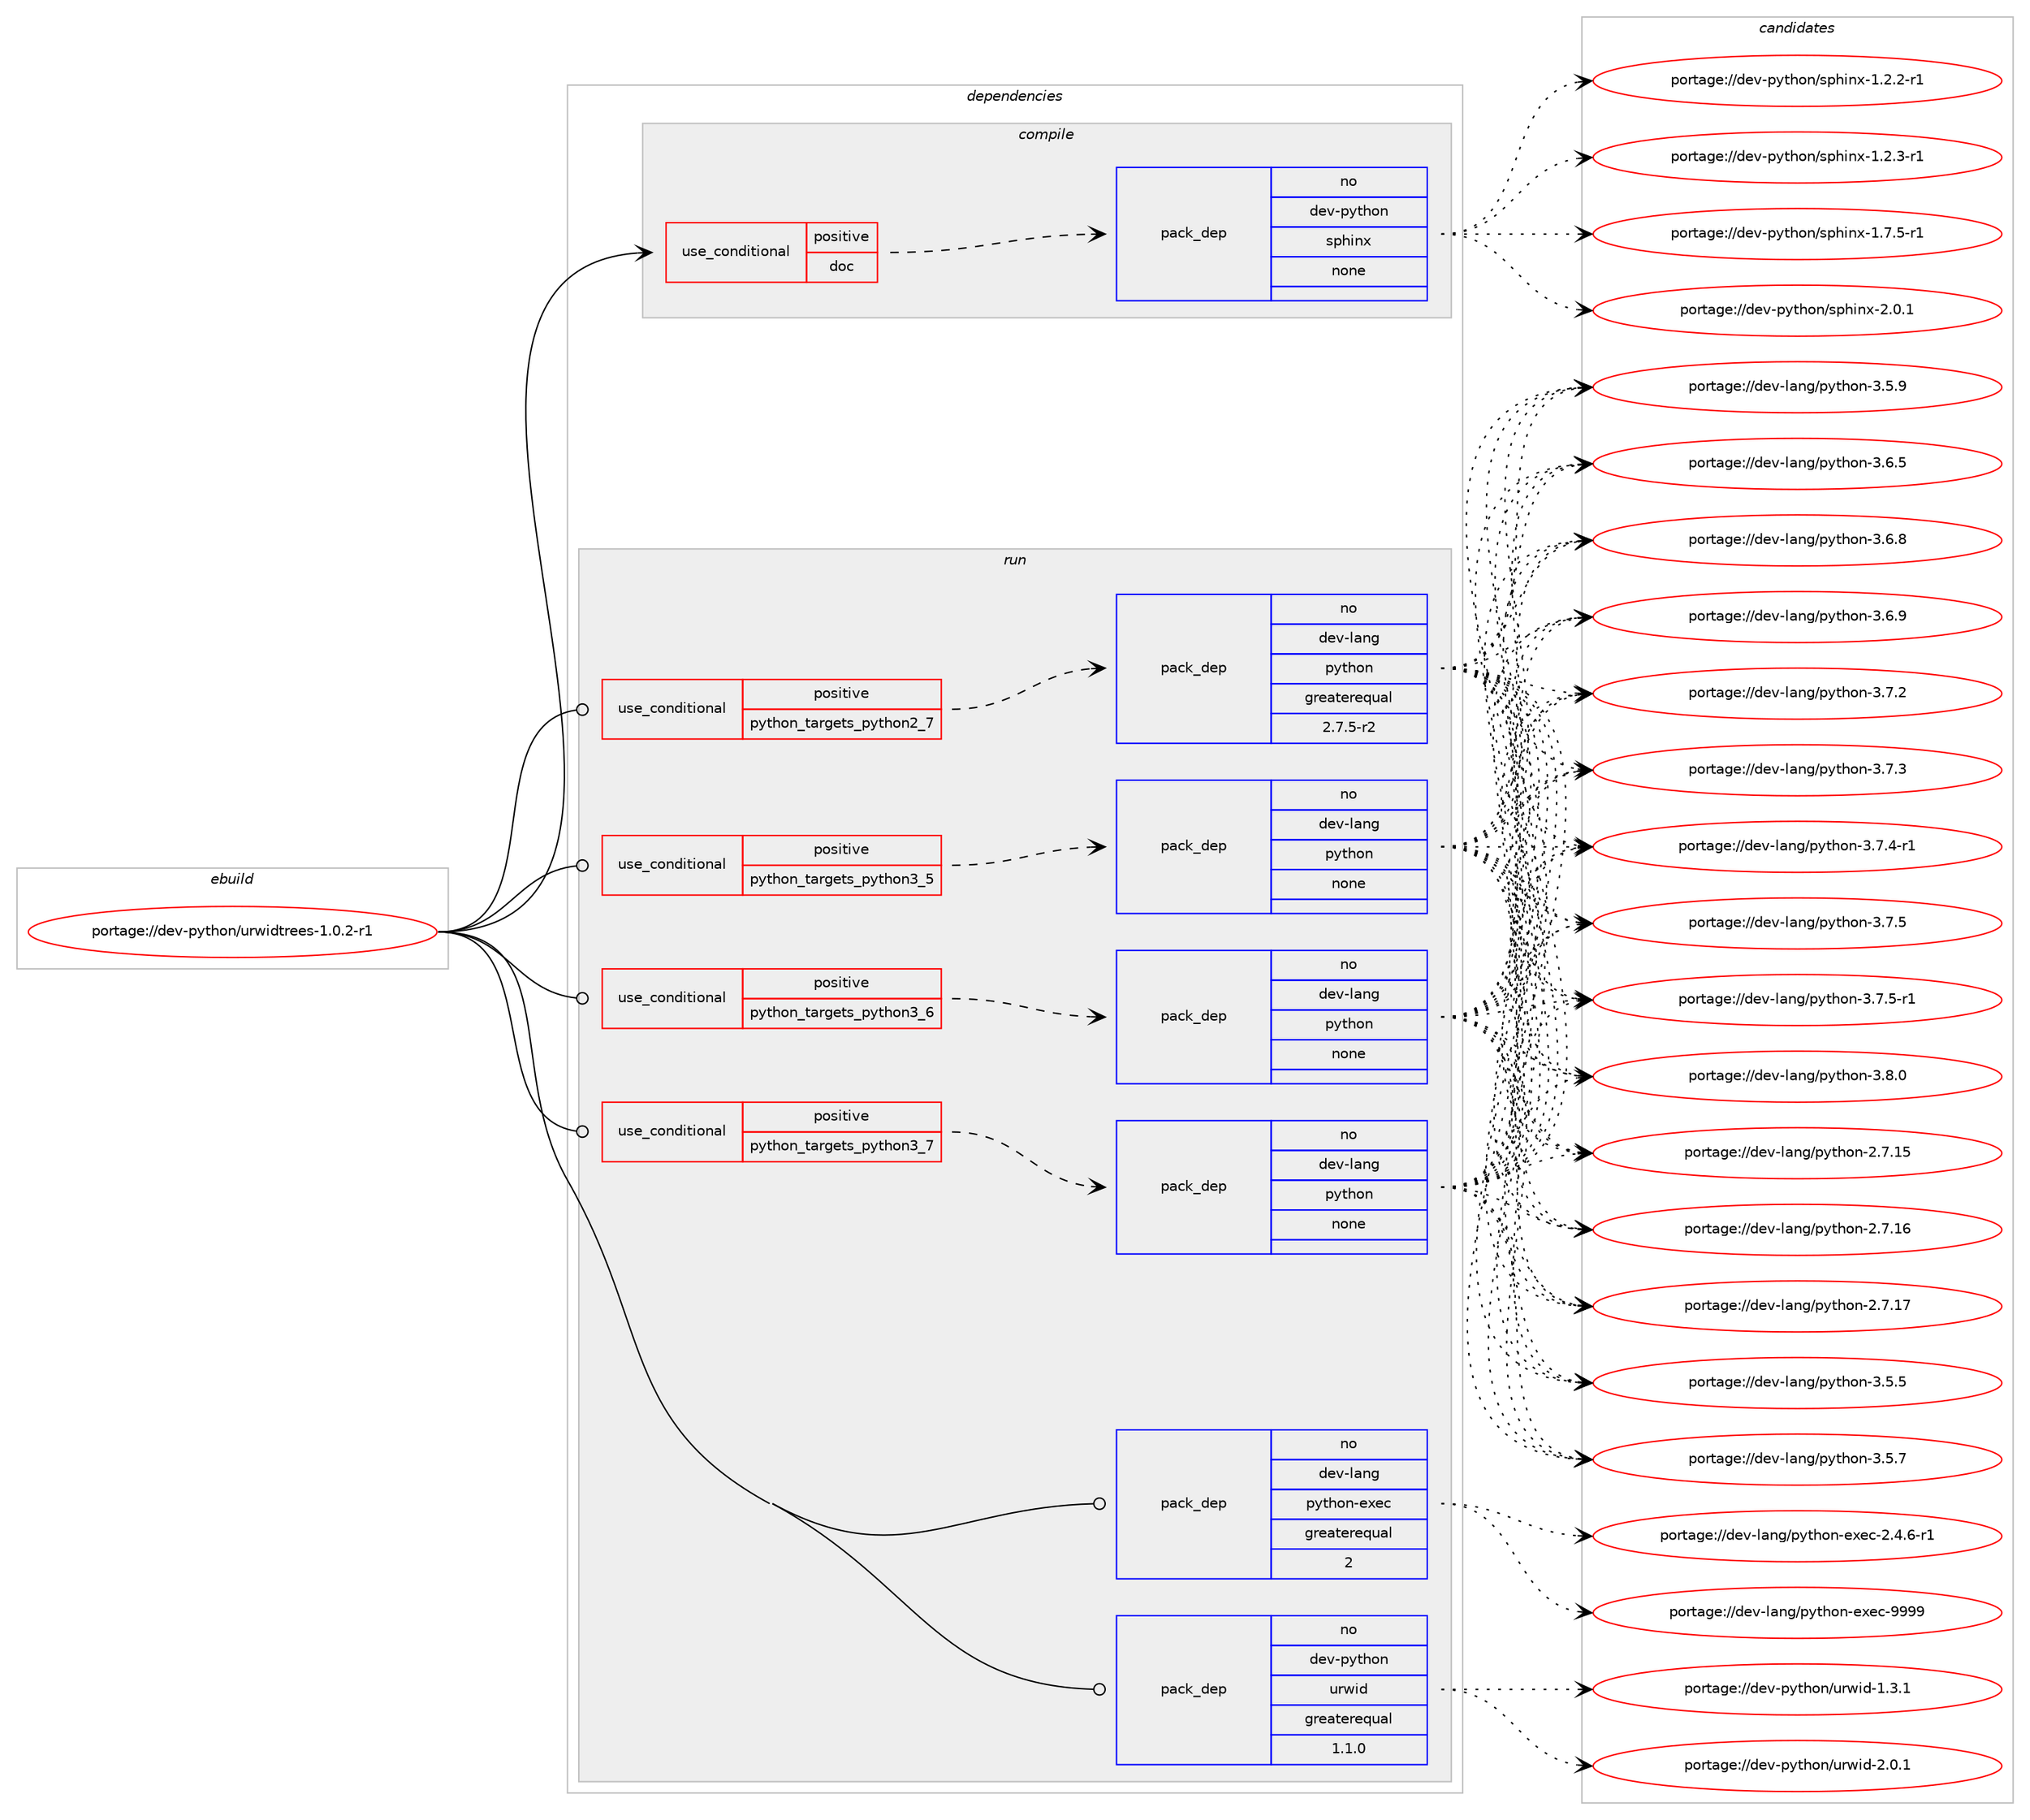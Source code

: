 digraph prolog {

# *************
# Graph options
# *************

newrank=true;
concentrate=true;
compound=true;
graph [rankdir=LR,fontname=Helvetica,fontsize=10,ranksep=1.5];#, ranksep=2.5, nodesep=0.2];
edge  [arrowhead=vee];
node  [fontname=Helvetica,fontsize=10];

# **********
# The ebuild
# **********

subgraph cluster_leftcol {
color=gray;
rank=same;
label=<<i>ebuild</i>>;
id [label="portage://dev-python/urwidtrees-1.0.2-r1", color=red, width=4, href="../dev-python/urwidtrees-1.0.2-r1.svg"];
}

# ****************
# The dependencies
# ****************

subgraph cluster_midcol {
color=gray;
label=<<i>dependencies</i>>;
subgraph cluster_compile {
fillcolor="#eeeeee";
style=filled;
label=<<i>compile</i>>;
subgraph cond40304 {
dependency177544 [label=<<TABLE BORDER="0" CELLBORDER="1" CELLSPACING="0" CELLPADDING="4"><TR><TD ROWSPAN="3" CELLPADDING="10">use_conditional</TD></TR><TR><TD>positive</TD></TR><TR><TD>doc</TD></TR></TABLE>>, shape=none, color=red];
subgraph pack133830 {
dependency177545 [label=<<TABLE BORDER="0" CELLBORDER="1" CELLSPACING="0" CELLPADDING="4" WIDTH="220"><TR><TD ROWSPAN="6" CELLPADDING="30">pack_dep</TD></TR><TR><TD WIDTH="110">no</TD></TR><TR><TD>dev-python</TD></TR><TR><TD>sphinx</TD></TR><TR><TD>none</TD></TR><TR><TD></TD></TR></TABLE>>, shape=none, color=blue];
}
dependency177544:e -> dependency177545:w [weight=20,style="dashed",arrowhead="vee"];
}
id:e -> dependency177544:w [weight=20,style="solid",arrowhead="vee"];
}
subgraph cluster_compileandrun {
fillcolor="#eeeeee";
style=filled;
label=<<i>compile and run</i>>;
}
subgraph cluster_run {
fillcolor="#eeeeee";
style=filled;
label=<<i>run</i>>;
subgraph cond40305 {
dependency177546 [label=<<TABLE BORDER="0" CELLBORDER="1" CELLSPACING="0" CELLPADDING="4"><TR><TD ROWSPAN="3" CELLPADDING="10">use_conditional</TD></TR><TR><TD>positive</TD></TR><TR><TD>python_targets_python2_7</TD></TR></TABLE>>, shape=none, color=red];
subgraph pack133831 {
dependency177547 [label=<<TABLE BORDER="0" CELLBORDER="1" CELLSPACING="0" CELLPADDING="4" WIDTH="220"><TR><TD ROWSPAN="6" CELLPADDING="30">pack_dep</TD></TR><TR><TD WIDTH="110">no</TD></TR><TR><TD>dev-lang</TD></TR><TR><TD>python</TD></TR><TR><TD>greaterequal</TD></TR><TR><TD>2.7.5-r2</TD></TR></TABLE>>, shape=none, color=blue];
}
dependency177546:e -> dependency177547:w [weight=20,style="dashed",arrowhead="vee"];
}
id:e -> dependency177546:w [weight=20,style="solid",arrowhead="odot"];
subgraph cond40306 {
dependency177548 [label=<<TABLE BORDER="0" CELLBORDER="1" CELLSPACING="0" CELLPADDING="4"><TR><TD ROWSPAN="3" CELLPADDING="10">use_conditional</TD></TR><TR><TD>positive</TD></TR><TR><TD>python_targets_python3_5</TD></TR></TABLE>>, shape=none, color=red];
subgraph pack133832 {
dependency177549 [label=<<TABLE BORDER="0" CELLBORDER="1" CELLSPACING="0" CELLPADDING="4" WIDTH="220"><TR><TD ROWSPAN="6" CELLPADDING="30">pack_dep</TD></TR><TR><TD WIDTH="110">no</TD></TR><TR><TD>dev-lang</TD></TR><TR><TD>python</TD></TR><TR><TD>none</TD></TR><TR><TD></TD></TR></TABLE>>, shape=none, color=blue];
}
dependency177548:e -> dependency177549:w [weight=20,style="dashed",arrowhead="vee"];
}
id:e -> dependency177548:w [weight=20,style="solid",arrowhead="odot"];
subgraph cond40307 {
dependency177550 [label=<<TABLE BORDER="0" CELLBORDER="1" CELLSPACING="0" CELLPADDING="4"><TR><TD ROWSPAN="3" CELLPADDING="10">use_conditional</TD></TR><TR><TD>positive</TD></TR><TR><TD>python_targets_python3_6</TD></TR></TABLE>>, shape=none, color=red];
subgraph pack133833 {
dependency177551 [label=<<TABLE BORDER="0" CELLBORDER="1" CELLSPACING="0" CELLPADDING="4" WIDTH="220"><TR><TD ROWSPAN="6" CELLPADDING="30">pack_dep</TD></TR><TR><TD WIDTH="110">no</TD></TR><TR><TD>dev-lang</TD></TR><TR><TD>python</TD></TR><TR><TD>none</TD></TR><TR><TD></TD></TR></TABLE>>, shape=none, color=blue];
}
dependency177550:e -> dependency177551:w [weight=20,style="dashed",arrowhead="vee"];
}
id:e -> dependency177550:w [weight=20,style="solid",arrowhead="odot"];
subgraph cond40308 {
dependency177552 [label=<<TABLE BORDER="0" CELLBORDER="1" CELLSPACING="0" CELLPADDING="4"><TR><TD ROWSPAN="3" CELLPADDING="10">use_conditional</TD></TR><TR><TD>positive</TD></TR><TR><TD>python_targets_python3_7</TD></TR></TABLE>>, shape=none, color=red];
subgraph pack133834 {
dependency177553 [label=<<TABLE BORDER="0" CELLBORDER="1" CELLSPACING="0" CELLPADDING="4" WIDTH="220"><TR><TD ROWSPAN="6" CELLPADDING="30">pack_dep</TD></TR><TR><TD WIDTH="110">no</TD></TR><TR><TD>dev-lang</TD></TR><TR><TD>python</TD></TR><TR><TD>none</TD></TR><TR><TD></TD></TR></TABLE>>, shape=none, color=blue];
}
dependency177552:e -> dependency177553:w [weight=20,style="dashed",arrowhead="vee"];
}
id:e -> dependency177552:w [weight=20,style="solid",arrowhead="odot"];
subgraph pack133835 {
dependency177554 [label=<<TABLE BORDER="0" CELLBORDER="1" CELLSPACING="0" CELLPADDING="4" WIDTH="220"><TR><TD ROWSPAN="6" CELLPADDING="30">pack_dep</TD></TR><TR><TD WIDTH="110">no</TD></TR><TR><TD>dev-lang</TD></TR><TR><TD>python-exec</TD></TR><TR><TD>greaterequal</TD></TR><TR><TD>2</TD></TR></TABLE>>, shape=none, color=blue];
}
id:e -> dependency177554:w [weight=20,style="solid",arrowhead="odot"];
subgraph pack133836 {
dependency177555 [label=<<TABLE BORDER="0" CELLBORDER="1" CELLSPACING="0" CELLPADDING="4" WIDTH="220"><TR><TD ROWSPAN="6" CELLPADDING="30">pack_dep</TD></TR><TR><TD WIDTH="110">no</TD></TR><TR><TD>dev-python</TD></TR><TR><TD>urwid</TD></TR><TR><TD>greaterequal</TD></TR><TR><TD>1.1.0</TD></TR></TABLE>>, shape=none, color=blue];
}
id:e -> dependency177555:w [weight=20,style="solid",arrowhead="odot"];
}
}

# **************
# The candidates
# **************

subgraph cluster_choices {
rank=same;
color=gray;
label=<<i>candidates</i>>;

subgraph choice133830 {
color=black;
nodesep=1;
choiceportage10010111845112121116104111110471151121041051101204549465046504511449 [label="portage://dev-python/sphinx-1.2.2-r1", color=red, width=4,href="../dev-python/sphinx-1.2.2-r1.svg"];
choiceportage10010111845112121116104111110471151121041051101204549465046514511449 [label="portage://dev-python/sphinx-1.2.3-r1", color=red, width=4,href="../dev-python/sphinx-1.2.3-r1.svg"];
choiceportage10010111845112121116104111110471151121041051101204549465546534511449 [label="portage://dev-python/sphinx-1.7.5-r1", color=red, width=4,href="../dev-python/sphinx-1.7.5-r1.svg"];
choiceportage1001011184511212111610411111047115112104105110120455046484649 [label="portage://dev-python/sphinx-2.0.1", color=red, width=4,href="../dev-python/sphinx-2.0.1.svg"];
dependency177545:e -> choiceportage10010111845112121116104111110471151121041051101204549465046504511449:w [style=dotted,weight="100"];
dependency177545:e -> choiceportage10010111845112121116104111110471151121041051101204549465046514511449:w [style=dotted,weight="100"];
dependency177545:e -> choiceportage10010111845112121116104111110471151121041051101204549465546534511449:w [style=dotted,weight="100"];
dependency177545:e -> choiceportage1001011184511212111610411111047115112104105110120455046484649:w [style=dotted,weight="100"];
}
subgraph choice133831 {
color=black;
nodesep=1;
choiceportage10010111845108971101034711212111610411111045504655464953 [label="portage://dev-lang/python-2.7.15", color=red, width=4,href="../dev-lang/python-2.7.15.svg"];
choiceportage10010111845108971101034711212111610411111045504655464954 [label="portage://dev-lang/python-2.7.16", color=red, width=4,href="../dev-lang/python-2.7.16.svg"];
choiceportage10010111845108971101034711212111610411111045504655464955 [label="portage://dev-lang/python-2.7.17", color=red, width=4,href="../dev-lang/python-2.7.17.svg"];
choiceportage100101118451089711010347112121116104111110455146534653 [label="portage://dev-lang/python-3.5.5", color=red, width=4,href="../dev-lang/python-3.5.5.svg"];
choiceportage100101118451089711010347112121116104111110455146534655 [label="portage://dev-lang/python-3.5.7", color=red, width=4,href="../dev-lang/python-3.5.7.svg"];
choiceportage100101118451089711010347112121116104111110455146534657 [label="portage://dev-lang/python-3.5.9", color=red, width=4,href="../dev-lang/python-3.5.9.svg"];
choiceportage100101118451089711010347112121116104111110455146544653 [label="portage://dev-lang/python-3.6.5", color=red, width=4,href="../dev-lang/python-3.6.5.svg"];
choiceportage100101118451089711010347112121116104111110455146544656 [label="portage://dev-lang/python-3.6.8", color=red, width=4,href="../dev-lang/python-3.6.8.svg"];
choiceportage100101118451089711010347112121116104111110455146544657 [label="portage://dev-lang/python-3.6.9", color=red, width=4,href="../dev-lang/python-3.6.9.svg"];
choiceportage100101118451089711010347112121116104111110455146554650 [label="portage://dev-lang/python-3.7.2", color=red, width=4,href="../dev-lang/python-3.7.2.svg"];
choiceportage100101118451089711010347112121116104111110455146554651 [label="portage://dev-lang/python-3.7.3", color=red, width=4,href="../dev-lang/python-3.7.3.svg"];
choiceportage1001011184510897110103471121211161041111104551465546524511449 [label="portage://dev-lang/python-3.7.4-r1", color=red, width=4,href="../dev-lang/python-3.7.4-r1.svg"];
choiceportage100101118451089711010347112121116104111110455146554653 [label="portage://dev-lang/python-3.7.5", color=red, width=4,href="../dev-lang/python-3.7.5.svg"];
choiceportage1001011184510897110103471121211161041111104551465546534511449 [label="portage://dev-lang/python-3.7.5-r1", color=red, width=4,href="../dev-lang/python-3.7.5-r1.svg"];
choiceportage100101118451089711010347112121116104111110455146564648 [label="portage://dev-lang/python-3.8.0", color=red, width=4,href="../dev-lang/python-3.8.0.svg"];
dependency177547:e -> choiceportage10010111845108971101034711212111610411111045504655464953:w [style=dotted,weight="100"];
dependency177547:e -> choiceportage10010111845108971101034711212111610411111045504655464954:w [style=dotted,weight="100"];
dependency177547:e -> choiceportage10010111845108971101034711212111610411111045504655464955:w [style=dotted,weight="100"];
dependency177547:e -> choiceportage100101118451089711010347112121116104111110455146534653:w [style=dotted,weight="100"];
dependency177547:e -> choiceportage100101118451089711010347112121116104111110455146534655:w [style=dotted,weight="100"];
dependency177547:e -> choiceportage100101118451089711010347112121116104111110455146534657:w [style=dotted,weight="100"];
dependency177547:e -> choiceportage100101118451089711010347112121116104111110455146544653:w [style=dotted,weight="100"];
dependency177547:e -> choiceportage100101118451089711010347112121116104111110455146544656:w [style=dotted,weight="100"];
dependency177547:e -> choiceportage100101118451089711010347112121116104111110455146544657:w [style=dotted,weight="100"];
dependency177547:e -> choiceportage100101118451089711010347112121116104111110455146554650:w [style=dotted,weight="100"];
dependency177547:e -> choiceportage100101118451089711010347112121116104111110455146554651:w [style=dotted,weight="100"];
dependency177547:e -> choiceportage1001011184510897110103471121211161041111104551465546524511449:w [style=dotted,weight="100"];
dependency177547:e -> choiceportage100101118451089711010347112121116104111110455146554653:w [style=dotted,weight="100"];
dependency177547:e -> choiceportage1001011184510897110103471121211161041111104551465546534511449:w [style=dotted,weight="100"];
dependency177547:e -> choiceportage100101118451089711010347112121116104111110455146564648:w [style=dotted,weight="100"];
}
subgraph choice133832 {
color=black;
nodesep=1;
choiceportage10010111845108971101034711212111610411111045504655464953 [label="portage://dev-lang/python-2.7.15", color=red, width=4,href="../dev-lang/python-2.7.15.svg"];
choiceportage10010111845108971101034711212111610411111045504655464954 [label="portage://dev-lang/python-2.7.16", color=red, width=4,href="../dev-lang/python-2.7.16.svg"];
choiceportage10010111845108971101034711212111610411111045504655464955 [label="portage://dev-lang/python-2.7.17", color=red, width=4,href="../dev-lang/python-2.7.17.svg"];
choiceportage100101118451089711010347112121116104111110455146534653 [label="portage://dev-lang/python-3.5.5", color=red, width=4,href="../dev-lang/python-3.5.5.svg"];
choiceportage100101118451089711010347112121116104111110455146534655 [label="portage://dev-lang/python-3.5.7", color=red, width=4,href="../dev-lang/python-3.5.7.svg"];
choiceportage100101118451089711010347112121116104111110455146534657 [label="portage://dev-lang/python-3.5.9", color=red, width=4,href="../dev-lang/python-3.5.9.svg"];
choiceportage100101118451089711010347112121116104111110455146544653 [label="portage://dev-lang/python-3.6.5", color=red, width=4,href="../dev-lang/python-3.6.5.svg"];
choiceportage100101118451089711010347112121116104111110455146544656 [label="portage://dev-lang/python-3.6.8", color=red, width=4,href="../dev-lang/python-3.6.8.svg"];
choiceportage100101118451089711010347112121116104111110455146544657 [label="portage://dev-lang/python-3.6.9", color=red, width=4,href="../dev-lang/python-3.6.9.svg"];
choiceportage100101118451089711010347112121116104111110455146554650 [label="portage://dev-lang/python-3.7.2", color=red, width=4,href="../dev-lang/python-3.7.2.svg"];
choiceportage100101118451089711010347112121116104111110455146554651 [label="portage://dev-lang/python-3.7.3", color=red, width=4,href="../dev-lang/python-3.7.3.svg"];
choiceportage1001011184510897110103471121211161041111104551465546524511449 [label="portage://dev-lang/python-3.7.4-r1", color=red, width=4,href="../dev-lang/python-3.7.4-r1.svg"];
choiceportage100101118451089711010347112121116104111110455146554653 [label="portage://dev-lang/python-3.7.5", color=red, width=4,href="../dev-lang/python-3.7.5.svg"];
choiceportage1001011184510897110103471121211161041111104551465546534511449 [label="portage://dev-lang/python-3.7.5-r1", color=red, width=4,href="../dev-lang/python-3.7.5-r1.svg"];
choiceportage100101118451089711010347112121116104111110455146564648 [label="portage://dev-lang/python-3.8.0", color=red, width=4,href="../dev-lang/python-3.8.0.svg"];
dependency177549:e -> choiceportage10010111845108971101034711212111610411111045504655464953:w [style=dotted,weight="100"];
dependency177549:e -> choiceportage10010111845108971101034711212111610411111045504655464954:w [style=dotted,weight="100"];
dependency177549:e -> choiceportage10010111845108971101034711212111610411111045504655464955:w [style=dotted,weight="100"];
dependency177549:e -> choiceportage100101118451089711010347112121116104111110455146534653:w [style=dotted,weight="100"];
dependency177549:e -> choiceportage100101118451089711010347112121116104111110455146534655:w [style=dotted,weight="100"];
dependency177549:e -> choiceportage100101118451089711010347112121116104111110455146534657:w [style=dotted,weight="100"];
dependency177549:e -> choiceportage100101118451089711010347112121116104111110455146544653:w [style=dotted,weight="100"];
dependency177549:e -> choiceportage100101118451089711010347112121116104111110455146544656:w [style=dotted,weight="100"];
dependency177549:e -> choiceportage100101118451089711010347112121116104111110455146544657:w [style=dotted,weight="100"];
dependency177549:e -> choiceportage100101118451089711010347112121116104111110455146554650:w [style=dotted,weight="100"];
dependency177549:e -> choiceportage100101118451089711010347112121116104111110455146554651:w [style=dotted,weight="100"];
dependency177549:e -> choiceportage1001011184510897110103471121211161041111104551465546524511449:w [style=dotted,weight="100"];
dependency177549:e -> choiceportage100101118451089711010347112121116104111110455146554653:w [style=dotted,weight="100"];
dependency177549:e -> choiceportage1001011184510897110103471121211161041111104551465546534511449:w [style=dotted,weight="100"];
dependency177549:e -> choiceportage100101118451089711010347112121116104111110455146564648:w [style=dotted,weight="100"];
}
subgraph choice133833 {
color=black;
nodesep=1;
choiceportage10010111845108971101034711212111610411111045504655464953 [label="portage://dev-lang/python-2.7.15", color=red, width=4,href="../dev-lang/python-2.7.15.svg"];
choiceportage10010111845108971101034711212111610411111045504655464954 [label="portage://dev-lang/python-2.7.16", color=red, width=4,href="../dev-lang/python-2.7.16.svg"];
choiceportage10010111845108971101034711212111610411111045504655464955 [label="portage://dev-lang/python-2.7.17", color=red, width=4,href="../dev-lang/python-2.7.17.svg"];
choiceportage100101118451089711010347112121116104111110455146534653 [label="portage://dev-lang/python-3.5.5", color=red, width=4,href="../dev-lang/python-3.5.5.svg"];
choiceportage100101118451089711010347112121116104111110455146534655 [label="portage://dev-lang/python-3.5.7", color=red, width=4,href="../dev-lang/python-3.5.7.svg"];
choiceportage100101118451089711010347112121116104111110455146534657 [label="portage://dev-lang/python-3.5.9", color=red, width=4,href="../dev-lang/python-3.5.9.svg"];
choiceportage100101118451089711010347112121116104111110455146544653 [label="portage://dev-lang/python-3.6.5", color=red, width=4,href="../dev-lang/python-3.6.5.svg"];
choiceportage100101118451089711010347112121116104111110455146544656 [label="portage://dev-lang/python-3.6.8", color=red, width=4,href="../dev-lang/python-3.6.8.svg"];
choiceportage100101118451089711010347112121116104111110455146544657 [label="portage://dev-lang/python-3.6.9", color=red, width=4,href="../dev-lang/python-3.6.9.svg"];
choiceportage100101118451089711010347112121116104111110455146554650 [label="portage://dev-lang/python-3.7.2", color=red, width=4,href="../dev-lang/python-3.7.2.svg"];
choiceportage100101118451089711010347112121116104111110455146554651 [label="portage://dev-lang/python-3.7.3", color=red, width=4,href="../dev-lang/python-3.7.3.svg"];
choiceportage1001011184510897110103471121211161041111104551465546524511449 [label="portage://dev-lang/python-3.7.4-r1", color=red, width=4,href="../dev-lang/python-3.7.4-r1.svg"];
choiceportage100101118451089711010347112121116104111110455146554653 [label="portage://dev-lang/python-3.7.5", color=red, width=4,href="../dev-lang/python-3.7.5.svg"];
choiceportage1001011184510897110103471121211161041111104551465546534511449 [label="portage://dev-lang/python-3.7.5-r1", color=red, width=4,href="../dev-lang/python-3.7.5-r1.svg"];
choiceportage100101118451089711010347112121116104111110455146564648 [label="portage://dev-lang/python-3.8.0", color=red, width=4,href="../dev-lang/python-3.8.0.svg"];
dependency177551:e -> choiceportage10010111845108971101034711212111610411111045504655464953:w [style=dotted,weight="100"];
dependency177551:e -> choiceportage10010111845108971101034711212111610411111045504655464954:w [style=dotted,weight="100"];
dependency177551:e -> choiceportage10010111845108971101034711212111610411111045504655464955:w [style=dotted,weight="100"];
dependency177551:e -> choiceportage100101118451089711010347112121116104111110455146534653:w [style=dotted,weight="100"];
dependency177551:e -> choiceportage100101118451089711010347112121116104111110455146534655:w [style=dotted,weight="100"];
dependency177551:e -> choiceportage100101118451089711010347112121116104111110455146534657:w [style=dotted,weight="100"];
dependency177551:e -> choiceportage100101118451089711010347112121116104111110455146544653:w [style=dotted,weight="100"];
dependency177551:e -> choiceportage100101118451089711010347112121116104111110455146544656:w [style=dotted,weight="100"];
dependency177551:e -> choiceportage100101118451089711010347112121116104111110455146544657:w [style=dotted,weight="100"];
dependency177551:e -> choiceportage100101118451089711010347112121116104111110455146554650:w [style=dotted,weight="100"];
dependency177551:e -> choiceportage100101118451089711010347112121116104111110455146554651:w [style=dotted,weight="100"];
dependency177551:e -> choiceportage1001011184510897110103471121211161041111104551465546524511449:w [style=dotted,weight="100"];
dependency177551:e -> choiceportage100101118451089711010347112121116104111110455146554653:w [style=dotted,weight="100"];
dependency177551:e -> choiceportage1001011184510897110103471121211161041111104551465546534511449:w [style=dotted,weight="100"];
dependency177551:e -> choiceportage100101118451089711010347112121116104111110455146564648:w [style=dotted,weight="100"];
}
subgraph choice133834 {
color=black;
nodesep=1;
choiceportage10010111845108971101034711212111610411111045504655464953 [label="portage://dev-lang/python-2.7.15", color=red, width=4,href="../dev-lang/python-2.7.15.svg"];
choiceportage10010111845108971101034711212111610411111045504655464954 [label="portage://dev-lang/python-2.7.16", color=red, width=4,href="../dev-lang/python-2.7.16.svg"];
choiceportage10010111845108971101034711212111610411111045504655464955 [label="portage://dev-lang/python-2.7.17", color=red, width=4,href="../dev-lang/python-2.7.17.svg"];
choiceportage100101118451089711010347112121116104111110455146534653 [label="portage://dev-lang/python-3.5.5", color=red, width=4,href="../dev-lang/python-3.5.5.svg"];
choiceportage100101118451089711010347112121116104111110455146534655 [label="portage://dev-lang/python-3.5.7", color=red, width=4,href="../dev-lang/python-3.5.7.svg"];
choiceportage100101118451089711010347112121116104111110455146534657 [label="portage://dev-lang/python-3.5.9", color=red, width=4,href="../dev-lang/python-3.5.9.svg"];
choiceportage100101118451089711010347112121116104111110455146544653 [label="portage://dev-lang/python-3.6.5", color=red, width=4,href="../dev-lang/python-3.6.5.svg"];
choiceportage100101118451089711010347112121116104111110455146544656 [label="portage://dev-lang/python-3.6.8", color=red, width=4,href="../dev-lang/python-3.6.8.svg"];
choiceportage100101118451089711010347112121116104111110455146544657 [label="portage://dev-lang/python-3.6.9", color=red, width=4,href="../dev-lang/python-3.6.9.svg"];
choiceportage100101118451089711010347112121116104111110455146554650 [label="portage://dev-lang/python-3.7.2", color=red, width=4,href="../dev-lang/python-3.7.2.svg"];
choiceportage100101118451089711010347112121116104111110455146554651 [label="portage://dev-lang/python-3.7.3", color=red, width=4,href="../dev-lang/python-3.7.3.svg"];
choiceportage1001011184510897110103471121211161041111104551465546524511449 [label="portage://dev-lang/python-3.7.4-r1", color=red, width=4,href="../dev-lang/python-3.7.4-r1.svg"];
choiceportage100101118451089711010347112121116104111110455146554653 [label="portage://dev-lang/python-3.7.5", color=red, width=4,href="../dev-lang/python-3.7.5.svg"];
choiceportage1001011184510897110103471121211161041111104551465546534511449 [label="portage://dev-lang/python-3.7.5-r1", color=red, width=4,href="../dev-lang/python-3.7.5-r1.svg"];
choiceportage100101118451089711010347112121116104111110455146564648 [label="portage://dev-lang/python-3.8.0", color=red, width=4,href="../dev-lang/python-3.8.0.svg"];
dependency177553:e -> choiceportage10010111845108971101034711212111610411111045504655464953:w [style=dotted,weight="100"];
dependency177553:e -> choiceportage10010111845108971101034711212111610411111045504655464954:w [style=dotted,weight="100"];
dependency177553:e -> choiceportage10010111845108971101034711212111610411111045504655464955:w [style=dotted,weight="100"];
dependency177553:e -> choiceportage100101118451089711010347112121116104111110455146534653:w [style=dotted,weight="100"];
dependency177553:e -> choiceportage100101118451089711010347112121116104111110455146534655:w [style=dotted,weight="100"];
dependency177553:e -> choiceportage100101118451089711010347112121116104111110455146534657:w [style=dotted,weight="100"];
dependency177553:e -> choiceportage100101118451089711010347112121116104111110455146544653:w [style=dotted,weight="100"];
dependency177553:e -> choiceportage100101118451089711010347112121116104111110455146544656:w [style=dotted,weight="100"];
dependency177553:e -> choiceportage100101118451089711010347112121116104111110455146544657:w [style=dotted,weight="100"];
dependency177553:e -> choiceportage100101118451089711010347112121116104111110455146554650:w [style=dotted,weight="100"];
dependency177553:e -> choiceportage100101118451089711010347112121116104111110455146554651:w [style=dotted,weight="100"];
dependency177553:e -> choiceportage1001011184510897110103471121211161041111104551465546524511449:w [style=dotted,weight="100"];
dependency177553:e -> choiceportage100101118451089711010347112121116104111110455146554653:w [style=dotted,weight="100"];
dependency177553:e -> choiceportage1001011184510897110103471121211161041111104551465546534511449:w [style=dotted,weight="100"];
dependency177553:e -> choiceportage100101118451089711010347112121116104111110455146564648:w [style=dotted,weight="100"];
}
subgraph choice133835 {
color=black;
nodesep=1;
choiceportage10010111845108971101034711212111610411111045101120101994550465246544511449 [label="portage://dev-lang/python-exec-2.4.6-r1", color=red, width=4,href="../dev-lang/python-exec-2.4.6-r1.svg"];
choiceportage10010111845108971101034711212111610411111045101120101994557575757 [label="portage://dev-lang/python-exec-9999", color=red, width=4,href="../dev-lang/python-exec-9999.svg"];
dependency177554:e -> choiceportage10010111845108971101034711212111610411111045101120101994550465246544511449:w [style=dotted,weight="100"];
dependency177554:e -> choiceportage10010111845108971101034711212111610411111045101120101994557575757:w [style=dotted,weight="100"];
}
subgraph choice133836 {
color=black;
nodesep=1;
choiceportage1001011184511212111610411111047117114119105100454946514649 [label="portage://dev-python/urwid-1.3.1", color=red, width=4,href="../dev-python/urwid-1.3.1.svg"];
choiceportage1001011184511212111610411111047117114119105100455046484649 [label="portage://dev-python/urwid-2.0.1", color=red, width=4,href="../dev-python/urwid-2.0.1.svg"];
dependency177555:e -> choiceportage1001011184511212111610411111047117114119105100454946514649:w [style=dotted,weight="100"];
dependency177555:e -> choiceportage1001011184511212111610411111047117114119105100455046484649:w [style=dotted,weight="100"];
}
}

}
